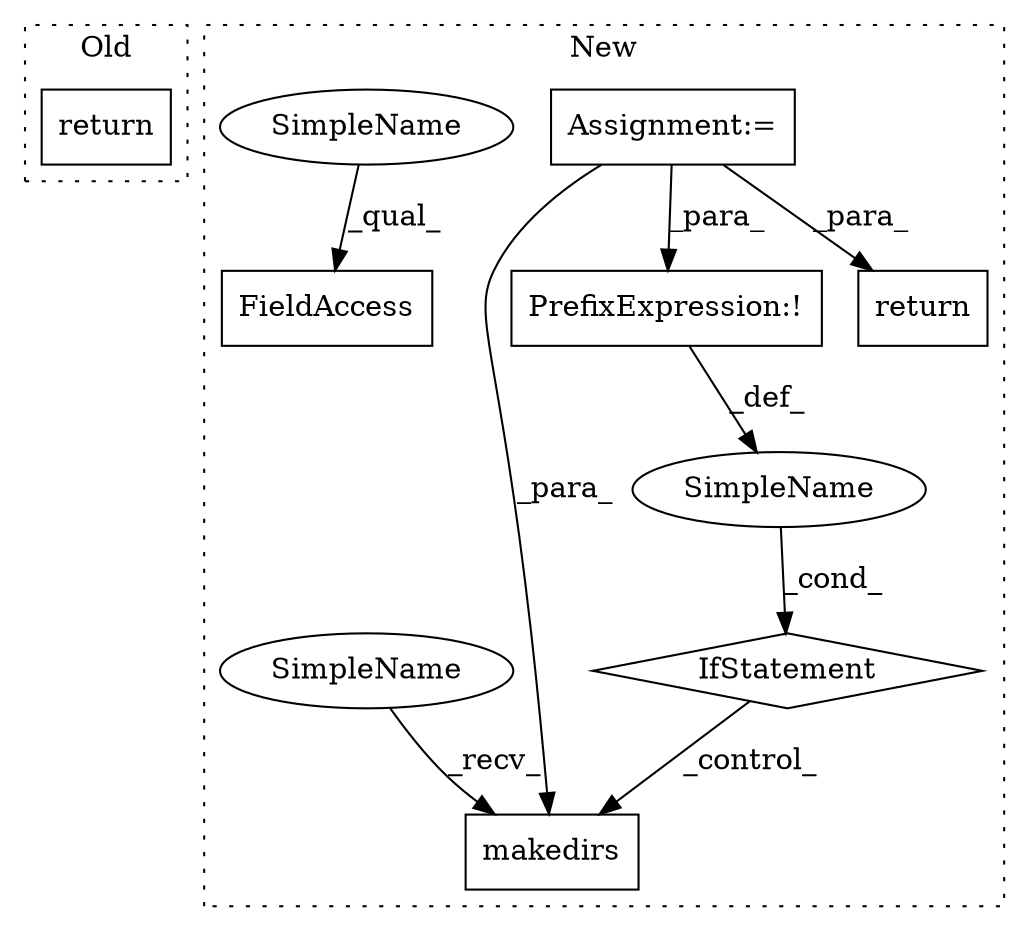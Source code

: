digraph G {
subgraph cluster0 {
1 [label="return" a="41" s="4122" l="7" shape="box"];
label = "Old";
style="dotted";
}
subgraph cluster1 {
2 [label="makedirs" a="32" s="4476,4512" l="9,1" shape="box"];
3 [label="FieldAccess" a="22" s="4377" l="7" shape="box"];
4 [label="PrefixExpression:!" a="38" s="4376" l="1" shape="box"];
5 [label="SimpleName" a="42" s="" l="" shape="ellipse"];
6 [label="IfStatement" a="25" s="4372,4403" l="4,2" shape="diamond"];
7 [label="Assignment:=" a="7" s="4313" l="1" shape="box"];
8 [label="return" a="41" s="4681" l="7" shape="box"];
9 [label="SimpleName" a="42" s="4473" l="2" shape="ellipse"];
10 [label="SimpleName" a="42" s="4377" l="2" shape="ellipse"];
label = "New";
style="dotted";
}
4 -> 5 [label="_def_"];
5 -> 6 [label="_cond_"];
6 -> 2 [label="_control_"];
7 -> 4 [label="_para_"];
7 -> 2 [label="_para_"];
7 -> 8 [label="_para_"];
9 -> 2 [label="_recv_"];
10 -> 3 [label="_qual_"];
}